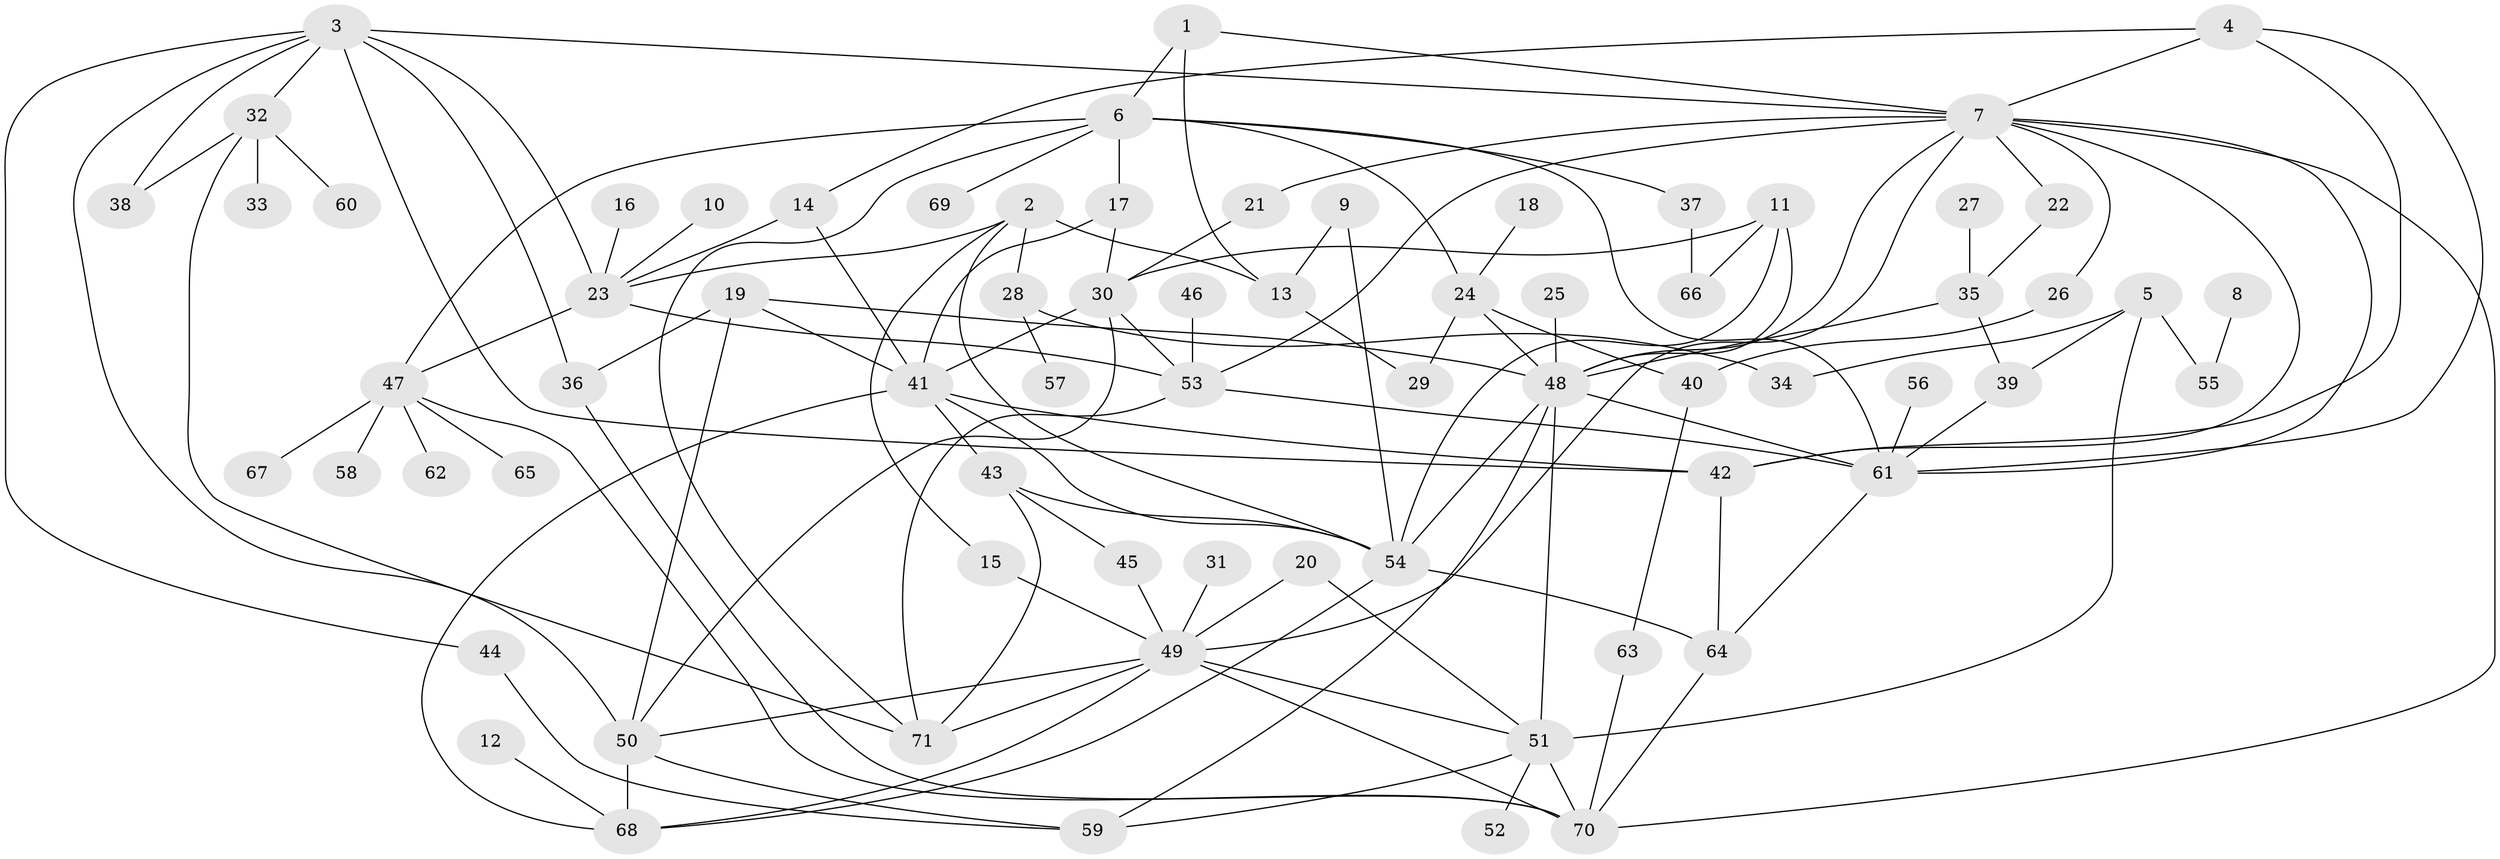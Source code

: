 // original degree distribution, {12: 0.0070921985815602835, 8: 0.02127659574468085, 7: 0.014184397163120567, 6: 0.028368794326241134, 5: 0.10638297872340426, 4: 0.12056737588652482, 3: 0.15602836879432624, 2: 0.28368794326241137, 1: 0.2624113475177305}
// Generated by graph-tools (version 1.1) at 2025/49/03/09/25 03:49:22]
// undirected, 71 vertices, 127 edges
graph export_dot {
graph [start="1"]
  node [color=gray90,style=filled];
  1;
  2;
  3;
  4;
  5;
  6;
  7;
  8;
  9;
  10;
  11;
  12;
  13;
  14;
  15;
  16;
  17;
  18;
  19;
  20;
  21;
  22;
  23;
  24;
  25;
  26;
  27;
  28;
  29;
  30;
  31;
  32;
  33;
  34;
  35;
  36;
  37;
  38;
  39;
  40;
  41;
  42;
  43;
  44;
  45;
  46;
  47;
  48;
  49;
  50;
  51;
  52;
  53;
  54;
  55;
  56;
  57;
  58;
  59;
  60;
  61;
  62;
  63;
  64;
  65;
  66;
  67;
  68;
  69;
  70;
  71;
  1 -- 6 [weight=1.0];
  1 -- 7 [weight=1.0];
  1 -- 13 [weight=1.0];
  2 -- 13 [weight=1.0];
  2 -- 15 [weight=1.0];
  2 -- 23 [weight=1.0];
  2 -- 28 [weight=1.0];
  2 -- 54 [weight=1.0];
  3 -- 7 [weight=1.0];
  3 -- 23 [weight=1.0];
  3 -- 32 [weight=1.0];
  3 -- 36 [weight=1.0];
  3 -- 38 [weight=1.0];
  3 -- 42 [weight=1.0];
  3 -- 44 [weight=1.0];
  3 -- 50 [weight=1.0];
  4 -- 7 [weight=1.0];
  4 -- 14 [weight=1.0];
  4 -- 42 [weight=1.0];
  4 -- 61 [weight=1.0];
  5 -- 34 [weight=1.0];
  5 -- 39 [weight=1.0];
  5 -- 51 [weight=1.0];
  5 -- 55 [weight=1.0];
  6 -- 17 [weight=1.0];
  6 -- 24 [weight=1.0];
  6 -- 37 [weight=1.0];
  6 -- 47 [weight=1.0];
  6 -- 61 [weight=1.0];
  6 -- 69 [weight=1.0];
  6 -- 71 [weight=1.0];
  7 -- 21 [weight=1.0];
  7 -- 22 [weight=1.0];
  7 -- 26 [weight=1.0];
  7 -- 42 [weight=1.0];
  7 -- 48 [weight=1.0];
  7 -- 49 [weight=1.0];
  7 -- 53 [weight=1.0];
  7 -- 61 [weight=1.0];
  7 -- 70 [weight=1.0];
  8 -- 55 [weight=1.0];
  9 -- 13 [weight=1.0];
  9 -- 54 [weight=1.0];
  10 -- 23 [weight=1.0];
  11 -- 30 [weight=1.0];
  11 -- 48 [weight=1.0];
  11 -- 54 [weight=1.0];
  11 -- 66 [weight=1.0];
  12 -- 68 [weight=1.0];
  13 -- 29 [weight=1.0];
  14 -- 23 [weight=1.0];
  14 -- 41 [weight=1.0];
  15 -- 49 [weight=1.0];
  16 -- 23 [weight=1.0];
  17 -- 30 [weight=1.0];
  17 -- 41 [weight=1.0];
  18 -- 24 [weight=1.0];
  19 -- 36 [weight=1.0];
  19 -- 41 [weight=1.0];
  19 -- 48 [weight=1.0];
  19 -- 50 [weight=1.0];
  20 -- 49 [weight=1.0];
  20 -- 51 [weight=1.0];
  21 -- 30 [weight=1.0];
  22 -- 35 [weight=1.0];
  23 -- 47 [weight=1.0];
  23 -- 53 [weight=1.0];
  24 -- 29 [weight=1.0];
  24 -- 40 [weight=1.0];
  24 -- 48 [weight=1.0];
  25 -- 48 [weight=1.0];
  26 -- 40 [weight=1.0];
  27 -- 35 [weight=1.0];
  28 -- 34 [weight=1.0];
  28 -- 57 [weight=1.0];
  30 -- 41 [weight=1.0];
  30 -- 50 [weight=1.0];
  30 -- 53 [weight=1.0];
  31 -- 49 [weight=1.0];
  32 -- 33 [weight=1.0];
  32 -- 38 [weight=1.0];
  32 -- 60 [weight=1.0];
  32 -- 71 [weight=1.0];
  35 -- 39 [weight=1.0];
  35 -- 48 [weight=1.0];
  36 -- 70 [weight=1.0];
  37 -- 66 [weight=1.0];
  39 -- 61 [weight=1.0];
  40 -- 63 [weight=1.0];
  41 -- 42 [weight=1.0];
  41 -- 43 [weight=1.0];
  41 -- 54 [weight=1.0];
  41 -- 68 [weight=1.0];
  42 -- 64 [weight=1.0];
  43 -- 45 [weight=1.0];
  43 -- 54 [weight=1.0];
  43 -- 71 [weight=1.0];
  44 -- 59 [weight=1.0];
  45 -- 49 [weight=1.0];
  46 -- 53 [weight=1.0];
  47 -- 58 [weight=1.0];
  47 -- 62 [weight=1.0];
  47 -- 65 [weight=1.0];
  47 -- 67 [weight=1.0];
  47 -- 70 [weight=1.0];
  48 -- 51 [weight=2.0];
  48 -- 54 [weight=1.0];
  48 -- 59 [weight=1.0];
  48 -- 61 [weight=1.0];
  49 -- 50 [weight=1.0];
  49 -- 51 [weight=1.0];
  49 -- 68 [weight=1.0];
  49 -- 70 [weight=1.0];
  49 -- 71 [weight=1.0];
  50 -- 59 [weight=1.0];
  50 -- 68 [weight=1.0];
  51 -- 52 [weight=1.0];
  51 -- 59 [weight=1.0];
  51 -- 70 [weight=1.0];
  53 -- 61 [weight=1.0];
  53 -- 71 [weight=1.0];
  54 -- 64 [weight=1.0];
  54 -- 68 [weight=1.0];
  56 -- 61 [weight=1.0];
  61 -- 64 [weight=1.0];
  63 -- 70 [weight=1.0];
  64 -- 70 [weight=1.0];
}
